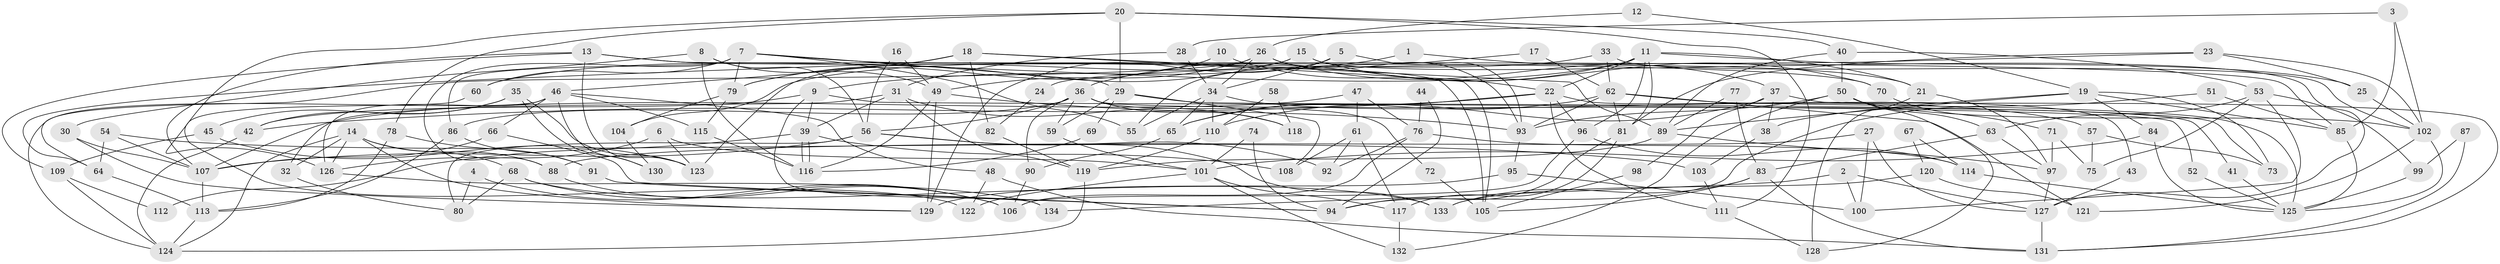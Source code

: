 // Generated by graph-tools (version 1.1) at 2025/50/03/09/25 03:50:10]
// undirected, 134 vertices, 268 edges
graph export_dot {
graph [start="1"]
  node [color=gray90,style=filled];
  1;
  2;
  3;
  4;
  5;
  6;
  7;
  8;
  9;
  10;
  11;
  12;
  13;
  14;
  15;
  16;
  17;
  18;
  19;
  20;
  21;
  22;
  23;
  24;
  25;
  26;
  27;
  28;
  29;
  30;
  31;
  32;
  33;
  34;
  35;
  36;
  37;
  38;
  39;
  40;
  41;
  42;
  43;
  44;
  45;
  46;
  47;
  48;
  49;
  50;
  51;
  52;
  53;
  54;
  55;
  56;
  57;
  58;
  59;
  60;
  61;
  62;
  63;
  64;
  65;
  66;
  67;
  68;
  69;
  70;
  71;
  72;
  73;
  74;
  75;
  76;
  77;
  78;
  79;
  80;
  81;
  82;
  83;
  84;
  85;
  86;
  87;
  88;
  89;
  90;
  91;
  92;
  93;
  94;
  95;
  96;
  97;
  98;
  99;
  100;
  101;
  102;
  103;
  104;
  105;
  106;
  107;
  108;
  109;
  110;
  111;
  112;
  113;
  114;
  115;
  116;
  117;
  118;
  119;
  120;
  121;
  122;
  123;
  124;
  125;
  126;
  127;
  128;
  129;
  130;
  131;
  132;
  133;
  134;
  1 -- 9;
  1 -- 21;
  2 -- 100;
  2 -- 127;
  2 -- 134;
  3 -- 102;
  3 -- 28;
  3 -- 85;
  4 -- 80;
  4 -- 106;
  5 -- 34;
  5 -- 93;
  5 -- 129;
  6 -- 123;
  6 -- 126;
  6 -- 101;
  7 -- 29;
  7 -- 85;
  7 -- 55;
  7 -- 60;
  7 -- 79;
  7 -- 86;
  7 -- 88;
  8 -- 49;
  8 -- 116;
  8 -- 30;
  8 -- 56;
  9 -- 39;
  9 -- 134;
  9 -- 42;
  9 -- 52;
  10 -- 79;
  10 -- 22;
  11 -- 96;
  11 -- 21;
  11 -- 22;
  11 -- 25;
  11 -- 36;
  11 -- 60;
  11 -- 81;
  12 -- 19;
  12 -- 26;
  13 -- 109;
  13 -- 105;
  13 -- 70;
  13 -- 107;
  13 -- 123;
  14 -- 124;
  14 -- 129;
  14 -- 32;
  14 -- 68;
  14 -- 88;
  14 -- 126;
  15 -- 123;
  15 -- 127;
  15 -- 70;
  15 -- 79;
  16 -- 49;
  16 -- 56;
  17 -- 62;
  17 -- 55;
  18 -- 64;
  18 -- 89;
  18 -- 46;
  18 -- 82;
  18 -- 105;
  19 -- 85;
  19 -- 84;
  19 -- 38;
  19 -- 73;
  19 -- 89;
  20 -- 126;
  20 -- 111;
  20 -- 29;
  20 -- 40;
  20 -- 78;
  21 -- 97;
  21 -- 128;
  22 -- 42;
  22 -- 43;
  22 -- 65;
  22 -- 96;
  22 -- 111;
  23 -- 81;
  23 -- 102;
  23 -- 24;
  23 -- 25;
  24 -- 82;
  25 -- 102;
  26 -- 49;
  26 -- 93;
  26 -- 34;
  26 -- 37;
  26 -- 64;
  27 -- 100;
  27 -- 88;
  27 -- 127;
  28 -- 31;
  28 -- 34;
  29 -- 59;
  29 -- 69;
  29 -- 73;
  29 -- 108;
  30 -- 107;
  30 -- 129;
  31 -- 32;
  31 -- 39;
  31 -- 118;
  31 -- 119;
  32 -- 80;
  33 -- 102;
  33 -- 62;
  33 -- 104;
  34 -- 65;
  34 -- 55;
  34 -- 57;
  34 -- 110;
  35 -- 42;
  35 -- 130;
  35 -- 45;
  35 -- 123;
  36 -- 86;
  36 -- 41;
  36 -- 56;
  36 -- 59;
  36 -- 72;
  36 -- 90;
  36 -- 118;
  37 -- 131;
  37 -- 38;
  37 -- 98;
  37 -- 110;
  38 -- 103;
  39 -- 116;
  39 -- 116;
  39 -- 108;
  39 -- 112;
  40 -- 89;
  40 -- 50;
  40 -- 53;
  41 -- 125;
  42 -- 124;
  43 -- 127;
  44 -- 76;
  44 -- 94;
  45 -- 123;
  45 -- 109;
  46 -- 48;
  46 -- 66;
  46 -- 115;
  46 -- 124;
  46 -- 126;
  46 -- 130;
  47 -- 76;
  47 -- 107;
  47 -- 61;
  48 -- 131;
  48 -- 122;
  49 -- 129;
  49 -- 116;
  49 -- 93;
  50 -- 93;
  50 -- 63;
  50 -- 102;
  50 -- 128;
  50 -- 132;
  51 -- 94;
  51 -- 85;
  52 -- 125;
  53 -- 63;
  53 -- 75;
  53 -- 99;
  53 -- 100;
  54 -- 107;
  54 -- 64;
  54 -- 103;
  56 -- 80;
  56 -- 92;
  56 -- 107;
  56 -- 133;
  57 -- 73;
  57 -- 75;
  58 -- 110;
  58 -- 118;
  59 -- 101;
  60 -- 122;
  61 -- 117;
  61 -- 92;
  61 -- 108;
  62 -- 125;
  62 -- 81;
  62 -- 65;
  62 -- 93;
  62 -- 121;
  63 -- 97;
  63 -- 83;
  64 -- 113;
  65 -- 90;
  66 -- 107;
  66 -- 94;
  67 -- 120;
  67 -- 114;
  68 -- 106;
  68 -- 80;
  68 -- 133;
  69 -- 116;
  70 -- 71;
  71 -- 75;
  71 -- 97;
  72 -- 105;
  74 -- 101;
  74 -- 94;
  76 -- 106;
  76 -- 92;
  76 -- 114;
  77 -- 89;
  77 -- 83;
  78 -- 113;
  78 -- 91;
  79 -- 104;
  79 -- 115;
  81 -- 94;
  81 -- 117;
  82 -- 119;
  83 -- 133;
  83 -- 105;
  83 -- 131;
  84 -- 125;
  84 -- 101;
  85 -- 125;
  86 -- 113;
  86 -- 91;
  87 -- 131;
  87 -- 99;
  88 -- 106;
  89 -- 119;
  89 -- 97;
  90 -- 106;
  91 -- 94;
  93 -- 95;
  95 -- 129;
  95 -- 100;
  96 -- 106;
  96 -- 114;
  97 -- 127;
  98 -- 105;
  99 -- 125;
  101 -- 117;
  101 -- 122;
  101 -- 132;
  102 -- 121;
  102 -- 125;
  103 -- 111;
  104 -- 130;
  107 -- 113;
  109 -- 124;
  109 -- 112;
  110 -- 119;
  111 -- 128;
  113 -- 124;
  114 -- 125;
  115 -- 116;
  117 -- 132;
  119 -- 124;
  120 -- 133;
  120 -- 121;
  126 -- 134;
  127 -- 131;
}
